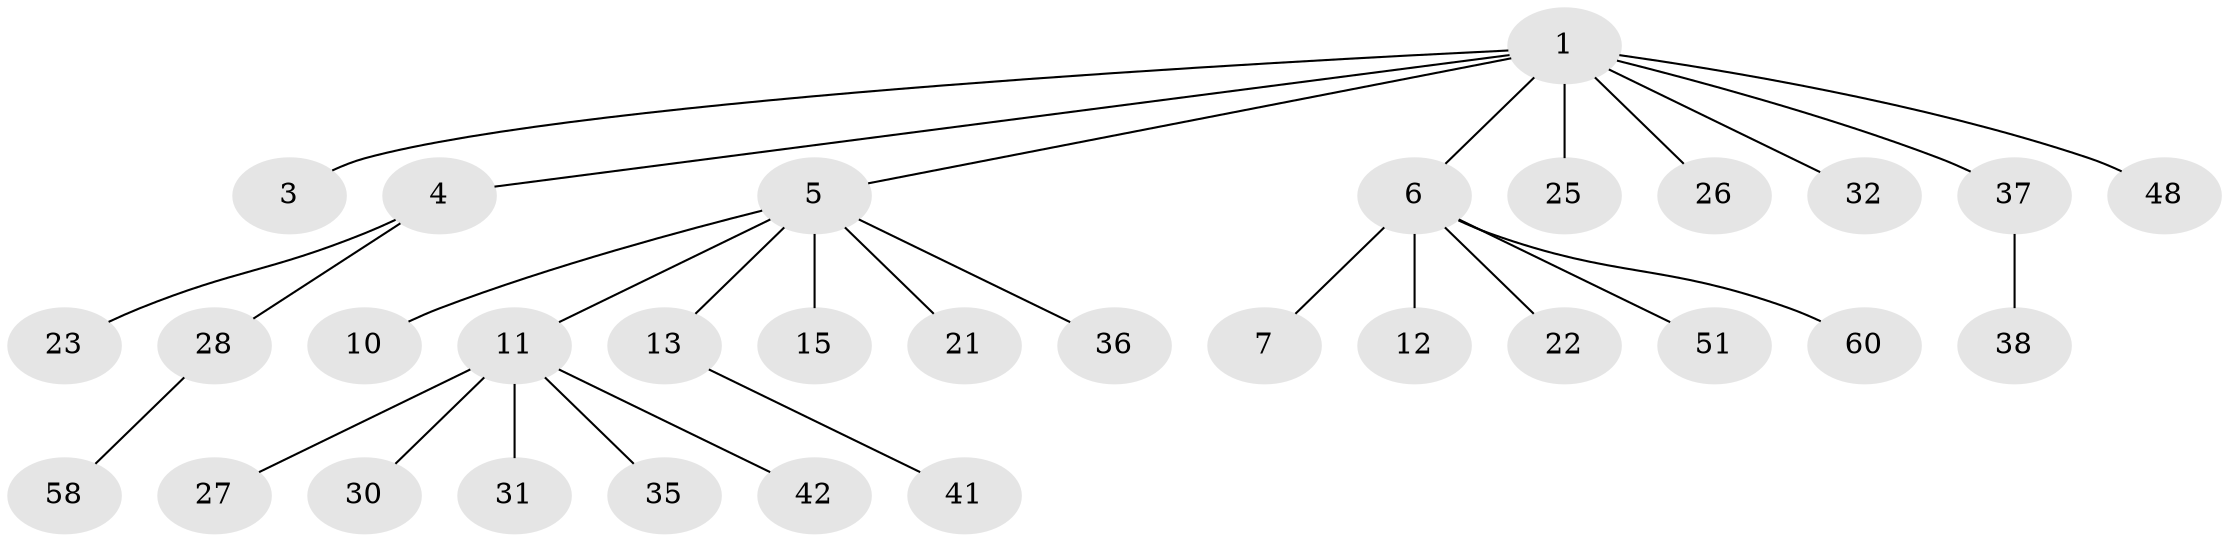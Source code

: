 // original degree distribution, {5: 0.03225806451612903, 6: 0.03225806451612903, 1: 0.4838709677419355, 3: 0.14516129032258066, 7: 0.016129032258064516, 2: 0.2903225806451613}
// Generated by graph-tools (version 1.1) at 2025/15/03/09/25 04:15:39]
// undirected, 31 vertices, 30 edges
graph export_dot {
graph [start="1"]
  node [color=gray90,style=filled];
  1 [super="+2"];
  3;
  4;
  5;
  6 [super="+8"];
  7 [super="+16+14"];
  10 [super="+56"];
  11 [super="+19+17"];
  12 [super="+18"];
  13;
  15 [super="+54"];
  21;
  22;
  23 [super="+39"];
  25 [super="+29+40"];
  26;
  27;
  28 [super="+43+34"];
  30 [super="+55"];
  31;
  32 [super="+47"];
  35 [super="+50+46"];
  36;
  37;
  38;
  41;
  42;
  48;
  51 [super="+59+61"];
  58;
  60;
  1 -- 3;
  1 -- 5;
  1 -- 6;
  1 -- 32;
  1 -- 48;
  1 -- 4;
  1 -- 37;
  1 -- 25;
  1 -- 26;
  4 -- 23;
  4 -- 28;
  5 -- 10;
  5 -- 11;
  5 -- 13;
  5 -- 15;
  5 -- 21;
  5 -- 36;
  6 -- 7;
  6 -- 12;
  6 -- 22;
  6 -- 51;
  6 -- 60;
  11 -- 31;
  11 -- 35;
  11 -- 27;
  11 -- 42;
  11 -- 30;
  13 -- 41;
  28 -- 58;
  37 -- 38;
}
